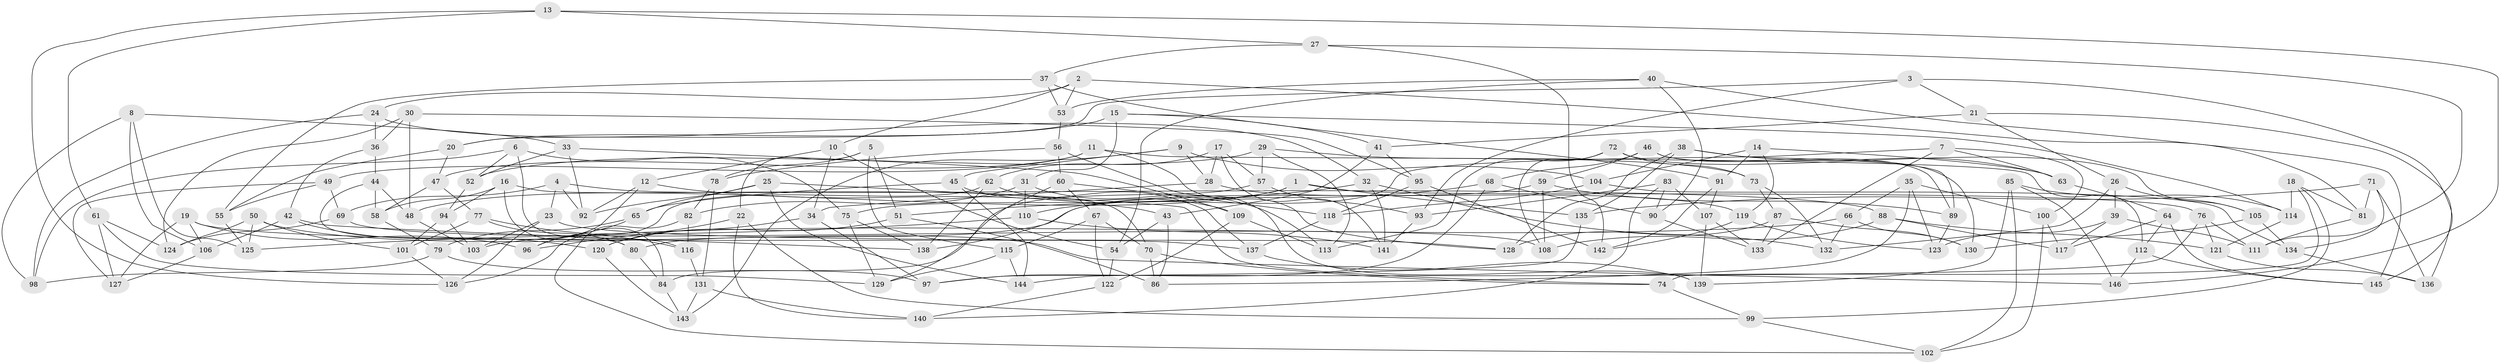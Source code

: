 // coarse degree distribution, {11: 0.0821917808219178, 9: 0.0684931506849315, 4: 0.6027397260273972, 8: 0.0273972602739726, 10: 0.0684931506849315, 6: 0.0136986301369863, 3: 0.1232876712328767, 12: 0.0136986301369863}
// Generated by graph-tools (version 1.1) at 2025/54/03/04/25 22:54:02]
// undirected, 146 vertices, 292 edges
graph export_dot {
  node [color=gray90,style=filled];
  1;
  2;
  3;
  4;
  5;
  6;
  7;
  8;
  9;
  10;
  11;
  12;
  13;
  14;
  15;
  16;
  17;
  18;
  19;
  20;
  21;
  22;
  23;
  24;
  25;
  26;
  27;
  28;
  29;
  30;
  31;
  32;
  33;
  34;
  35;
  36;
  37;
  38;
  39;
  40;
  41;
  42;
  43;
  44;
  45;
  46;
  47;
  48;
  49;
  50;
  51;
  52;
  53;
  54;
  55;
  56;
  57;
  58;
  59;
  60;
  61;
  62;
  63;
  64;
  65;
  66;
  67;
  68;
  69;
  70;
  71;
  72;
  73;
  74;
  75;
  76;
  77;
  78;
  79;
  80;
  81;
  82;
  83;
  84;
  85;
  86;
  87;
  88;
  89;
  90;
  91;
  92;
  93;
  94;
  95;
  96;
  97;
  98;
  99;
  100;
  101;
  102;
  103;
  104;
  105;
  106;
  107;
  108;
  109;
  110;
  111;
  112;
  113;
  114;
  115;
  116;
  117;
  118;
  119;
  120;
  121;
  122;
  123;
  124;
  125;
  126;
  127;
  128;
  129;
  130;
  131;
  132;
  133;
  134;
  135;
  136;
  137;
  138;
  139;
  140;
  141;
  142;
  143;
  144;
  145;
  146;
  1 -- 135;
  1 -- 75;
  1 -- 48;
  1 -- 76;
  2 -- 53;
  2 -- 24;
  2 -- 81;
  2 -- 10;
  3 -- 20;
  3 -- 93;
  3 -- 21;
  3 -- 145;
  4 -- 88;
  4 -- 69;
  4 -- 23;
  4 -- 92;
  5 -- 115;
  5 -- 51;
  5 -- 22;
  5 -- 78;
  6 -- 116;
  6 -- 98;
  6 -- 52;
  6 -- 75;
  7 -- 63;
  7 -- 138;
  7 -- 133;
  7 -- 100;
  8 -- 98;
  8 -- 106;
  8 -- 125;
  8 -- 33;
  9 -- 104;
  9 -- 45;
  9 -- 143;
  9 -- 28;
  10 -- 34;
  10 -- 12;
  10 -- 54;
  11 -- 49;
  11 -- 112;
  11 -- 128;
  11 -- 47;
  12 -- 96;
  12 -- 92;
  12 -- 43;
  13 -- 126;
  13 -- 27;
  13 -- 61;
  13 -- 146;
  14 -- 91;
  14 -- 104;
  14 -- 63;
  14 -- 119;
  15 -- 41;
  15 -- 31;
  15 -- 20;
  15 -- 114;
  16 -- 84;
  16 -- 58;
  16 -- 70;
  16 -- 94;
  17 -- 62;
  17 -- 57;
  17 -- 28;
  17 -- 141;
  18 -- 99;
  18 -- 81;
  18 -- 74;
  18 -- 114;
  19 -- 106;
  19 -- 96;
  19 -- 137;
  19 -- 127;
  20 -- 47;
  20 -- 55;
  21 -- 41;
  21 -- 136;
  21 -- 26;
  22 -- 96;
  22 -- 99;
  22 -- 140;
  23 -- 126;
  23 -- 128;
  23 -- 103;
  24 -- 36;
  24 -- 98;
  24 -- 32;
  25 -- 92;
  25 -- 144;
  25 -- 74;
  25 -- 65;
  26 -- 39;
  26 -- 132;
  26 -- 105;
  27 -- 37;
  27 -- 111;
  27 -- 142;
  28 -- 34;
  28 -- 119;
  29 -- 73;
  29 -- 57;
  29 -- 52;
  29 -- 113;
  30 -- 124;
  30 -- 36;
  30 -- 48;
  30 -- 95;
  31 -- 82;
  31 -- 110;
  31 -- 113;
  32 -- 132;
  32 -- 141;
  32 -- 51;
  33 -- 109;
  33 -- 92;
  33 -- 52;
  34 -- 97;
  34 -- 120;
  35 -- 123;
  35 -- 86;
  35 -- 100;
  35 -- 66;
  36 -- 44;
  36 -- 42;
  37 -- 91;
  37 -- 55;
  37 -- 53;
  38 -- 89;
  38 -- 63;
  38 -- 135;
  38 -- 128;
  39 -- 111;
  39 -- 117;
  39 -- 123;
  40 -- 90;
  40 -- 145;
  40 -- 54;
  40 -- 53;
  41 -- 43;
  41 -- 95;
  42 -- 138;
  42 -- 120;
  42 -- 106;
  43 -- 86;
  43 -- 54;
  44 -- 58;
  44 -- 48;
  44 -- 80;
  45 -- 65;
  45 -- 137;
  45 -- 144;
  46 -- 130;
  46 -- 68;
  46 -- 59;
  46 -- 89;
  47 -- 77;
  47 -- 58;
  48 -- 103;
  49 -- 127;
  49 -- 69;
  49 -- 55;
  50 -- 101;
  50 -- 146;
  50 -- 125;
  50 -- 124;
  51 -- 86;
  51 -- 120;
  52 -- 94;
  53 -- 56;
  54 -- 122;
  55 -- 125;
  56 -- 60;
  56 -- 78;
  56 -- 139;
  57 -- 84;
  57 -- 93;
  58 -- 79;
  59 -- 80;
  59 -- 89;
  59 -- 108;
  60 -- 118;
  60 -- 129;
  60 -- 67;
  61 -- 127;
  61 -- 129;
  61 -- 124;
  62 -- 126;
  62 -- 109;
  62 -- 138;
  63 -- 64;
  64 -- 117;
  64 -- 112;
  64 -- 145;
  65 -- 79;
  65 -- 96;
  66 -- 130;
  66 -- 132;
  66 -- 103;
  67 -- 70;
  67 -- 115;
  67 -- 122;
  68 -- 97;
  68 -- 90;
  68 -- 110;
  69 -- 108;
  69 -- 124;
  70 -- 74;
  70 -- 86;
  71 -- 135;
  71 -- 81;
  71 -- 136;
  71 -- 134;
  72 -- 105;
  72 -- 73;
  72 -- 113;
  72 -- 108;
  73 -- 132;
  73 -- 87;
  74 -- 99;
  75 -- 138;
  75 -- 129;
  76 -- 111;
  76 -- 121;
  76 -- 97;
  77 -- 80;
  77 -- 101;
  77 -- 116;
  78 -- 82;
  78 -- 131;
  79 -- 97;
  79 -- 98;
  80 -- 84;
  81 -- 111;
  82 -- 116;
  82 -- 102;
  83 -- 107;
  83 -- 90;
  83 -- 140;
  83 -- 93;
  84 -- 143;
  85 -- 114;
  85 -- 139;
  85 -- 146;
  85 -- 102;
  87 -- 133;
  87 -- 128;
  87 -- 130;
  88 -- 108;
  88 -- 117;
  88 -- 121;
  89 -- 123;
  90 -- 133;
  91 -- 107;
  91 -- 142;
  93 -- 141;
  94 -- 101;
  94 -- 103;
  95 -- 118;
  95 -- 142;
  99 -- 102;
  100 -- 117;
  100 -- 102;
  101 -- 126;
  104 -- 118;
  104 -- 134;
  105 -- 134;
  105 -- 130;
  106 -- 127;
  107 -- 139;
  107 -- 133;
  109 -- 113;
  109 -- 122;
  110 -- 141;
  110 -- 125;
  112 -- 145;
  112 -- 146;
  114 -- 121;
  115 -- 129;
  115 -- 144;
  116 -- 131;
  118 -- 137;
  119 -- 142;
  119 -- 123;
  120 -- 143;
  121 -- 136;
  122 -- 140;
  131 -- 140;
  131 -- 143;
  134 -- 136;
  135 -- 144;
  137 -- 139;
}
